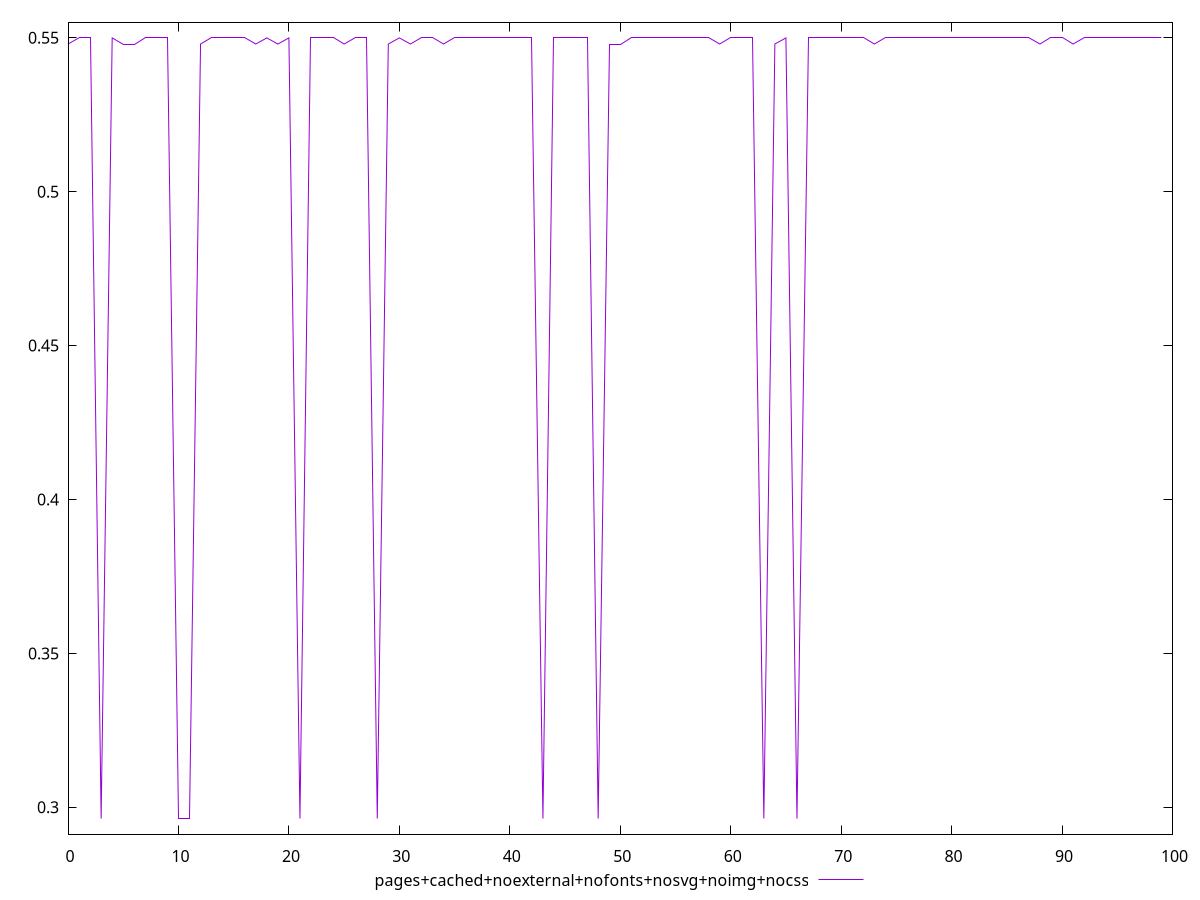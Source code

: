$_pagesCachedNoexternalNofontsNosvgNoimgNocss <<EOF
0.5479826726867736
0.5499689372766312
0.5499689372766312
0.2963432211283839
0.5499689372766312
0.5479826726867736
0.5479826726867736
0.5499689372766312
0.5499689372766312
0.5499689372766312
0.2963432211283839
0.2963432211283839
0.5479826726867736
0.5499689372766312
0.5499689372766312
0.5499689372766312
0.5499689372766312
0.5479826726867736
0.5499689372766312
0.5479826726867736
0.5499689372766312
0.2963432211283839
0.5499689372766312
0.5499689372766312
0.5499689372766312
0.5479826726867736
0.5499689372766312
0.5499689372766312
0.2963432211283839
0.5479826726867736
0.5499689372766312
0.5479826726867736
0.5499689372766312
0.5499689372766312
0.5479826726867736
0.5499689372766312
0.5499689372766312
0.5499689372766312
0.5499689372766312
0.5499689372766312
0.5499689372766312
0.5499689372766312
0.5499689372766312
0.2963432211283839
0.5499689372766312
0.5499689372766312
0.5499689372766312
0.5499689372766312
0.2963432211283839
0.5479826726867736
0.5479826726867736
0.5499689372766312
0.5499689372766312
0.5499689372766312
0.5499689372766312
0.5499689372766312
0.5499689372766312
0.5499689372766312
0.5499689372766312
0.5479826726867736
0.5499689372766312
0.5499689372766312
0.5499689372766312
0.2963432211283839
0.5479826726867736
0.5499689372766312
0.2963432211283839
0.5499689372766312
0.5499689372766312
0.5499689372766312
0.5499689372766312
0.5499689372766312
0.5499689372766312
0.5479826726867736
0.5499689372766312
0.5499689372766312
0.5499689372766312
0.5499689372766312
0.5499689372766312
0.5499689372766312
0.5499689372766312
0.5499689372766312
0.5499689372766312
0.5499689372766312
0.5499689372766312
0.5499689372766312
0.5499689372766312
0.5499689372766312
0.5479826726867736
0.5499689372766312
0.5499689372766312
0.5479826726867736
0.5499689372766312
0.5499689372766312
0.5499689372766312
0.5499689372766312
0.5499689372766312
0.5499689372766312
0.5499689372766312
0.5499689372766312
EOF
set key outside below
set terminal pngcairo
set output "report_00006_2020-11-02T20-21-41.718Z/cumulative-layout-shift/pages+cached+noexternal+nofonts+nosvg+noimg+nocss//score.png"
set yrange [0.29127070680541894:0.5550414515995962]
plot $_pagesCachedNoexternalNofontsNosvgNoimgNocss title "pages+cached+noexternal+nofonts+nosvg+noimg+nocss" with line ,